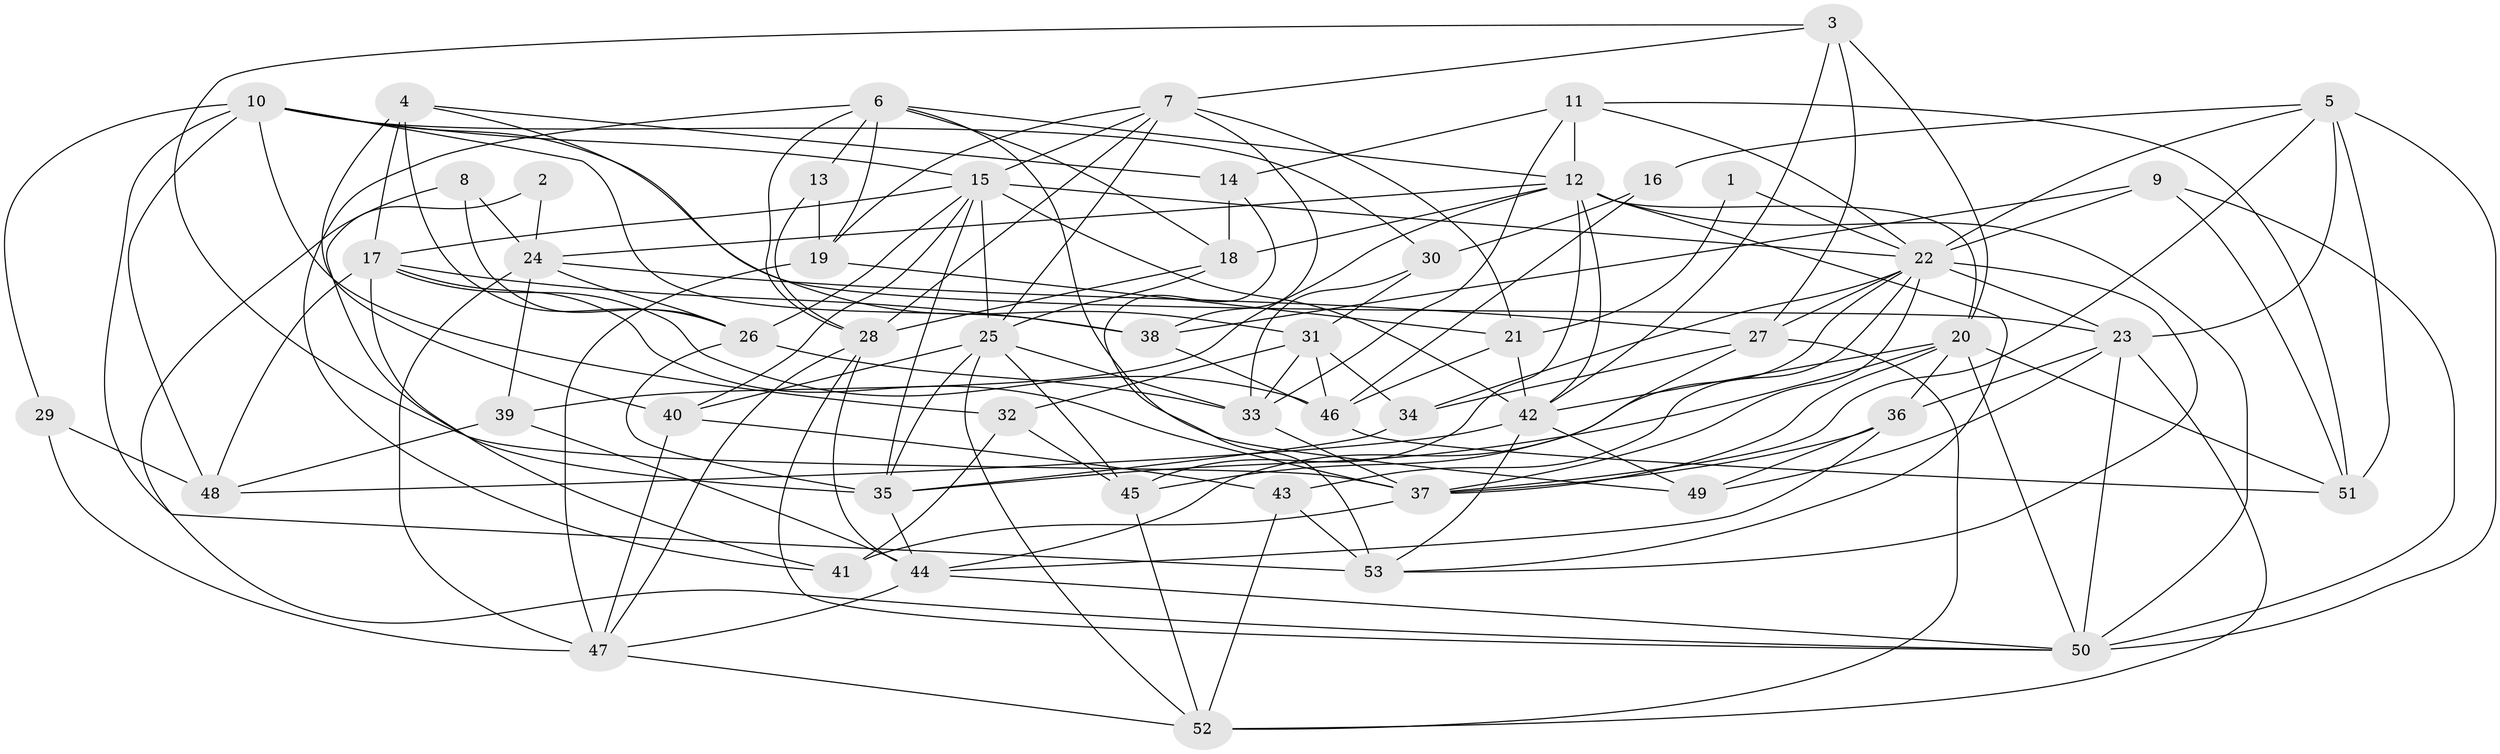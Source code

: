 // original degree distribution, {5: 0.14150943396226415, 3: 0.2830188679245283, 6: 0.11320754716981132, 2: 0.12264150943396226, 4: 0.29245283018867924, 7: 0.02830188679245283, 8: 0.018867924528301886}
// Generated by graph-tools (version 1.1) at 2025/50/03/09/25 03:50:13]
// undirected, 53 vertices, 151 edges
graph export_dot {
graph [start="1"]
  node [color=gray90,style=filled];
  1;
  2;
  3;
  4;
  5;
  6;
  7;
  8;
  9;
  10;
  11;
  12;
  13;
  14;
  15;
  16;
  17;
  18;
  19;
  20;
  21;
  22;
  23;
  24;
  25;
  26;
  27;
  28;
  29;
  30;
  31;
  32;
  33;
  34;
  35;
  36;
  37;
  38;
  39;
  40;
  41;
  42;
  43;
  44;
  45;
  46;
  47;
  48;
  49;
  50;
  51;
  52;
  53;
  1 -- 21 [weight=1.0];
  1 -- 22 [weight=1.0];
  2 -- 24 [weight=1.0];
  2 -- 35 [weight=1.0];
  3 -- 7 [weight=1.0];
  3 -- 20 [weight=1.0];
  3 -- 27 [weight=1.0];
  3 -- 37 [weight=1.0];
  3 -- 42 [weight=1.0];
  4 -- 14 [weight=1.0];
  4 -- 17 [weight=1.0];
  4 -- 26 [weight=1.0];
  4 -- 31 [weight=1.0];
  4 -- 40 [weight=1.0];
  5 -- 16 [weight=1.0];
  5 -- 22 [weight=1.0];
  5 -- 23 [weight=1.0];
  5 -- 37 [weight=1.0];
  5 -- 50 [weight=1.0];
  5 -- 51 [weight=1.0];
  6 -- 12 [weight=1.0];
  6 -- 13 [weight=1.0];
  6 -- 18 [weight=1.0];
  6 -- 19 [weight=1.0];
  6 -- 28 [weight=1.0];
  6 -- 41 [weight=1.0];
  6 -- 49 [weight=1.0];
  7 -- 15 [weight=1.0];
  7 -- 19 [weight=1.0];
  7 -- 21 [weight=1.0];
  7 -- 25 [weight=1.0];
  7 -- 28 [weight=1.0];
  7 -- 38 [weight=1.0];
  8 -- 24 [weight=1.0];
  8 -- 26 [weight=1.0];
  8 -- 50 [weight=1.0];
  9 -- 22 [weight=1.0];
  9 -- 38 [weight=1.0];
  9 -- 50 [weight=1.0];
  9 -- 51 [weight=1.0];
  10 -- 15 [weight=1.0];
  10 -- 23 [weight=1.0];
  10 -- 29 [weight=1.0];
  10 -- 30 [weight=1.0];
  10 -- 32 [weight=1.0];
  10 -- 38 [weight=1.0];
  10 -- 48 [weight=1.0];
  10 -- 53 [weight=1.0];
  11 -- 12 [weight=1.0];
  11 -- 14 [weight=1.0];
  11 -- 22 [weight=1.0];
  11 -- 33 [weight=1.0];
  11 -- 51 [weight=1.0];
  12 -- 18 [weight=1.0];
  12 -- 20 [weight=1.0];
  12 -- 24 [weight=1.0];
  12 -- 39 [weight=1.0];
  12 -- 42 [weight=1.0];
  12 -- 45 [weight=1.0];
  12 -- 50 [weight=1.0];
  12 -- 53 [weight=1.0];
  13 -- 19 [weight=1.0];
  13 -- 28 [weight=1.0];
  14 -- 18 [weight=1.0];
  14 -- 53 [weight=1.0];
  15 -- 17 [weight=1.0];
  15 -- 22 [weight=1.0];
  15 -- 25 [weight=1.0];
  15 -- 26 [weight=1.0];
  15 -- 35 [weight=1.0];
  15 -- 40 [weight=1.0];
  15 -- 42 [weight=1.0];
  16 -- 30 [weight=1.0];
  16 -- 46 [weight=1.0];
  17 -- 37 [weight=1.0];
  17 -- 38 [weight=1.0];
  17 -- 41 [weight=1.0];
  17 -- 46 [weight=1.0];
  17 -- 48 [weight=1.0];
  18 -- 25 [weight=1.0];
  18 -- 28 [weight=1.0];
  19 -- 21 [weight=1.0];
  19 -- 47 [weight=1.0];
  20 -- 35 [weight=1.0];
  20 -- 36 [weight=1.0];
  20 -- 37 [weight=1.0];
  20 -- 42 [weight=1.0];
  20 -- 50 [weight=1.0];
  20 -- 51 [weight=1.0];
  21 -- 42 [weight=1.0];
  21 -- 46 [weight=1.0];
  22 -- 23 [weight=1.0];
  22 -- 27 [weight=1.0];
  22 -- 34 [weight=1.0];
  22 -- 37 [weight=1.0];
  22 -- 43 [weight=1.0];
  22 -- 45 [weight=1.0];
  22 -- 53 [weight=1.0];
  23 -- 36 [weight=1.0];
  23 -- 49 [weight=1.0];
  23 -- 50 [weight=1.0];
  23 -- 52 [weight=1.0];
  24 -- 26 [weight=1.0];
  24 -- 27 [weight=1.0];
  24 -- 39 [weight=1.0];
  24 -- 47 [weight=2.0];
  25 -- 33 [weight=1.0];
  25 -- 35 [weight=1.0];
  25 -- 40 [weight=1.0];
  25 -- 45 [weight=2.0];
  25 -- 52 [weight=1.0];
  26 -- 33 [weight=1.0];
  26 -- 35 [weight=1.0];
  27 -- 34 [weight=1.0];
  27 -- 44 [weight=1.0];
  27 -- 52 [weight=1.0];
  28 -- 44 [weight=1.0];
  28 -- 47 [weight=1.0];
  28 -- 50 [weight=1.0];
  29 -- 47 [weight=1.0];
  29 -- 48 [weight=1.0];
  30 -- 31 [weight=1.0];
  30 -- 33 [weight=1.0];
  31 -- 32 [weight=1.0];
  31 -- 33 [weight=1.0];
  31 -- 34 [weight=1.0];
  31 -- 46 [weight=1.0];
  32 -- 41 [weight=1.0];
  32 -- 45 [weight=1.0];
  33 -- 37 [weight=1.0];
  34 -- 35 [weight=1.0];
  35 -- 44 [weight=1.0];
  36 -- 37 [weight=1.0];
  36 -- 44 [weight=1.0];
  36 -- 49 [weight=1.0];
  37 -- 41 [weight=1.0];
  38 -- 46 [weight=1.0];
  39 -- 44 [weight=1.0];
  39 -- 48 [weight=1.0];
  40 -- 43 [weight=1.0];
  40 -- 47 [weight=1.0];
  42 -- 48 [weight=1.0];
  42 -- 49 [weight=1.0];
  42 -- 53 [weight=1.0];
  43 -- 52 [weight=1.0];
  43 -- 53 [weight=1.0];
  44 -- 47 [weight=1.0];
  44 -- 50 [weight=1.0];
  45 -- 52 [weight=1.0];
  46 -- 51 [weight=1.0];
  47 -- 52 [weight=1.0];
}
